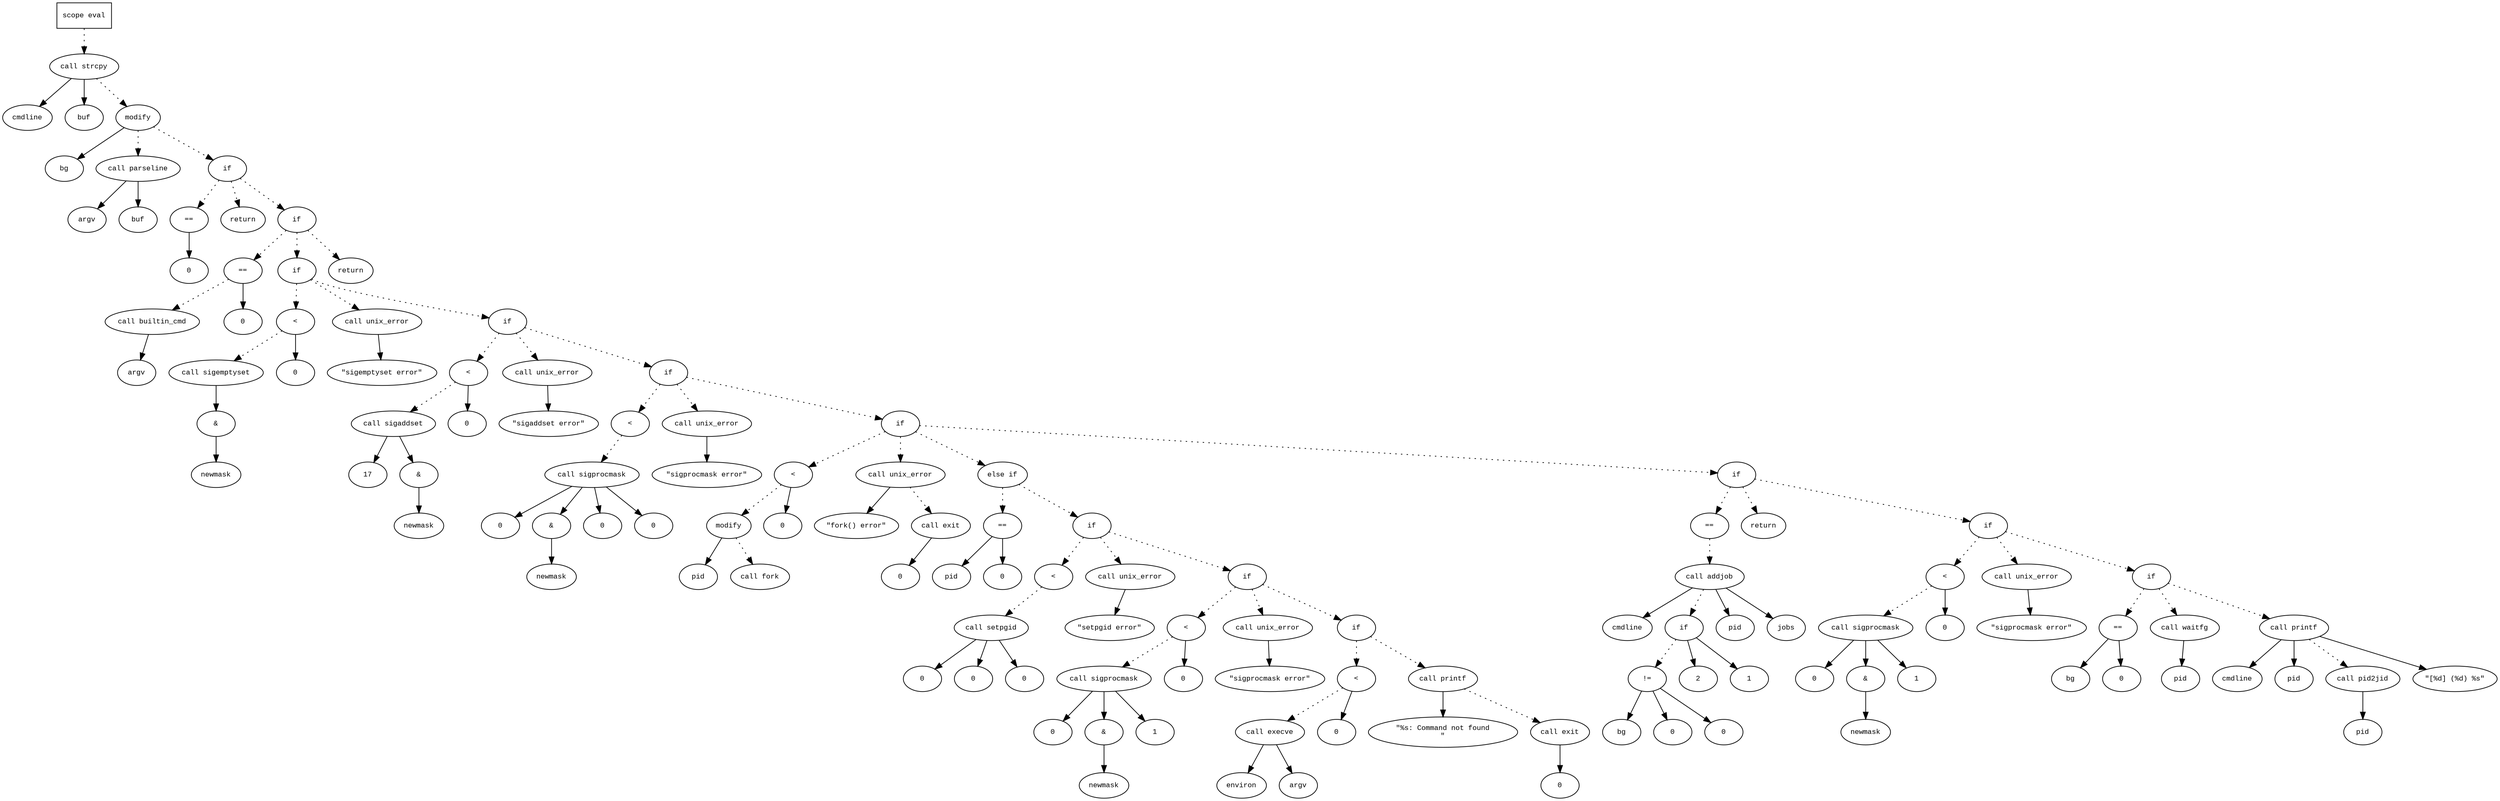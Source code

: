 digraph AST {
  graph [fontname="Times New Roman",fontsize=10];
  node  [fontname="Courier New",fontsize=10];
  edge  [fontname="Times New Roman",fontsize=10];

  node1 [label="scope eval",shape=box];
  node2 [label="call strcpy",shape=ellipse];
  node3 [label="cmdline",shape=ellipse];
  node2 -> node3;
  node4 [label="buf",shape=ellipse];
  node2 -> node4;
  node1 -> node2 [style=dotted];
  node5 [label="modify",shape=ellipse];
  node6 [label="bg",shape=ellipse];
  node5 -> node6;
  node7 [label="call parseline",shape=ellipse];
  node8 [label="argv",shape=ellipse];
  node7 -> node8;
  node9 [label="buf",shape=ellipse];
  node7 -> node9;
  node5 -> node7 [style=dotted];
  node2 -> node5 [style=dotted];
  node10 [label="if",shape=ellipse];
  node5 -> node10 [style=dotted];
  node11 [label="==",shape=ellipse];
  node12 [label="0",shape=ellipse];
  node11 -> node12;
  node10 -> node11 [style=dotted];
  node13 [label="return",shape=ellipse];
  node10 -> node13 [style=dotted];
  node14 [label="if",shape=ellipse];
  node10 -> node14 [style=dotted];
  node15 [label="==",shape=ellipse];
  node16 [label="call builtin_cmd",shape=ellipse];
  node17 [label="argv",shape=ellipse];
  node16 -> node17;
  node15 -> node16 [style=dotted];
  node18 [label="0",shape=ellipse];
  node15 -> node18;
  node14 -> node15 [style=dotted];
  node19 [label="if",shape=ellipse];
  node14 -> node19 [style=dotted];
  node20 [label="<",shape=ellipse];
  node21 [label="call sigemptyset",shape=ellipse];
  node22 [label="&",shape=ellipse];
  node21 -> node22;
  node23 [label="newmask",shape=ellipse];
  node22 -> node23;
  node20 -> node21 [style=dotted];
  node24 [label="0",shape=ellipse];
  node20 -> node24;
  node19 -> node20 [style=dotted];
  node25 [label="call unix_error",shape=ellipse];
  node26 [label="\"sigemptyset error\"",shape=ellipse];
  node25 -> node26;
  node19 -> node25 [style=dotted];
  node27 [label="if",shape=ellipse];
  node19 -> node27 [style=dotted];
  node28 [label="<",shape=ellipse];
  node29 [label="call sigaddset",shape=ellipse];
  node30 [label="17",shape=ellipse];
  node29 -> node30;
  node31 [label="&",shape=ellipse];
  node29 -> node31;
  node32 [label="newmask",shape=ellipse];
  node31 -> node32;
  node28 -> node29 [style=dotted];
  node33 [label="0",shape=ellipse];
  node28 -> node33;
  node27 -> node28 [style=dotted];
  node34 [label="call unix_error",shape=ellipse];
  node35 [label="\"sigaddset error\"",shape=ellipse];
  node34 -> node35;
  node27 -> node34 [style=dotted];
  node36 [label="if",shape=ellipse];
  node27 -> node36 [style=dotted];
  node37 [label="<",shape=ellipse];
  node38 [label="call sigprocmask",shape=ellipse];
  node39 [label="0",shape=ellipse];
  node38 -> node39;
  node40 [label="&",shape=ellipse];
  node38 -> node40;
  node41 [label="newmask",shape=ellipse];
  node40 -> node41;
  node42 [label="0",shape=ellipse];
  node38 -> node42;
  node37 -> node38 [style=dotted];
  node43 [label="0",shape=ellipse];
  node38 -> node43;
  node36 -> node37 [style=dotted];
  node44 [label="call unix_error",shape=ellipse];
  node45 [label="\"sigprocmask error\"",shape=ellipse];
  node44 -> node45;
  node36 -> node44 [style=dotted];
  node46 [label="if",shape=ellipse];
  node36 -> node46 [style=dotted];
  node47 [label="<",shape=ellipse];
  node48 [label="modify",shape=ellipse];
  node49 [label="pid",shape=ellipse];
  node48 -> node49;
  node50 [label="call fork",shape=ellipse];
  node48 -> node50 [style=dotted];
  node47 -> node48 [style=dotted];
  node51 [label="0",shape=ellipse];
  node47 -> node51;
  node46 -> node47 [style=dotted];
  node52 [label="call unix_error",shape=ellipse];
  node53 [label="\"fork() error\"",shape=ellipse];
  node52 -> node53;
  node46 -> node52 [style=dotted];
  node54 [label="call exit",shape=ellipse];
  node55 [label="0",shape=ellipse];
  node54 -> node55;
  node52 -> node54 [style=dotted];
  node56 [label="else if",shape=ellipse];
  node46 -> node56 [style=dotted];
  node57 [label="==",shape=ellipse];
  node58 [label="pid",shape=ellipse];
  node57 -> node58;
  node59 [label="0",shape=ellipse];
  node57 -> node59;
  node56 -> node57 [style=dotted];
  node60 [label="if",shape=ellipse];
  node56 -> node60 [style=dotted];
  node61 [label="<",shape=ellipse];
  node62 [label="call setpgid",shape=ellipse];
  node63 [label="0",shape=ellipse];
  node62 -> node63;
  node64 [label="0",shape=ellipse];
  node62 -> node64;
  node61 -> node62 [style=dotted];
  node65 [label="0",shape=ellipse];
  node62 -> node65;
  node60 -> node61 [style=dotted];
  node66 [label="call unix_error",shape=ellipse];
  node67 [label="\"setpgid error\"",shape=ellipse];
  node66 -> node67;
  node60 -> node66 [style=dotted];
  node68 [label="if",shape=ellipse];
  node60 -> node68 [style=dotted];
  node69 [label="<",shape=ellipse];
  node70 [label="call sigprocmask",shape=ellipse];
  node71 [label="0",shape=ellipse];
  node70 -> node71;
  node72 [label="&",shape=ellipse];
  node70 -> node72;
  node73 [label="newmask",shape=ellipse];
  node72 -> node73;
  node74 [label="1",shape=ellipse];
  node70 -> node74;
  node69 -> node70 [style=dotted];
  node75 [label="0",shape=ellipse];
  node69 -> node75;
  node68 -> node69 [style=dotted];
  node76 [label="call unix_error",shape=ellipse];
  node77 [label="\"sigprocmask error\"",shape=ellipse];
  node76 -> node77;
  node68 -> node76 [style=dotted];
  node78 [label="if",shape=ellipse];
  node68 -> node78 [style=dotted];
  node79 [label="<",shape=ellipse];
  node80 [label="call execve",shape=ellipse];
  node81 [label="environ",shape=ellipse];
  node80 -> node81;
  node82 [label="argv",shape=ellipse];
  node80 -> node82;
  node79 -> node80 [style=dotted];
  node83 [label="0",shape=ellipse];
  node79 -> node83;
  node78 -> node79 [style=dotted];
  node84 [label="call printf",shape=ellipse];
  node85 [label="\"%s: Command not found
\"",shape=ellipse];
  node84 -> node85;
  node78 -> node84 [style=dotted];
  node86 [label="call exit",shape=ellipse];
  node87 [label="0",shape=ellipse];
  node86 -> node87;
  node84 -> node86 [style=dotted];
  node88 [label="if",shape=ellipse];
  node46 -> node88 [style=dotted];
  node89 [label="==",shape=ellipse];
  node90 [label="call addjob",shape=ellipse];
  node91 [label="cmdline",shape=ellipse];
  node90 -> node91;
  node92 [label="if",shape=ellipse];
  node90 -> node92 [style=dotted];
  node93 [label="!=",shape=ellipse];
  node94 [label="bg",shape=ellipse];
  node93 -> node94;
  node95 [label="0",shape=ellipse];
  node93 -> node95;
  node92 -> node93 [style=dotted];
  node96 [label="2",shape=ellipse];
  node92 -> node96;
  node97 [label="1",shape=ellipse];
  node92 -> node97;
  node98 [label="pid",shape=ellipse];
  node90 -> node98;
  node99 [label="jobs",shape=ellipse];
  node90 -> node99;
  node89 -> node90 [style=dotted];
  node100 [label="0",shape=ellipse];
  node93 -> node100;
  node88 -> node89 [style=dotted];
  node101 [label="return",shape=ellipse];
  node88 -> node101 [style=dotted];
  node102 [label="if",shape=ellipse];
  node88 -> node102 [style=dotted];
  node103 [label="<",shape=ellipse];
  node104 [label="call sigprocmask",shape=ellipse];
  node105 [label="0",shape=ellipse];
  node104 -> node105;
  node106 [label="&",shape=ellipse];
  node104 -> node106;
  node107 [label="newmask",shape=ellipse];
  node106 -> node107;
  node108 [label="1",shape=ellipse];
  node104 -> node108;
  node103 -> node104 [style=dotted];
  node109 [label="0",shape=ellipse];
  node103 -> node109;
  node102 -> node103 [style=dotted];
  node110 [label="call unix_error",shape=ellipse];
  node111 [label="\"sigprocmask error\"",shape=ellipse];
  node110 -> node111;
  node102 -> node110 [style=dotted];
  node112 [label="if",shape=ellipse];
  node102 -> node112 [style=dotted];
  node113 [label="==",shape=ellipse];
  node114 [label="bg",shape=ellipse];
  node113 -> node114;
  node115 [label="0",shape=ellipse];
  node113 -> node115;
  node112 -> node113 [style=dotted];
  node116 [label="call waitfg",shape=ellipse];
  node117 [label="pid",shape=ellipse];
  node116 -> node117;
  node112 -> node116 [style=dotted];
  node118 [label="call printf",shape=ellipse];
  node119 [label="cmdline",shape=ellipse];
  node118 -> node119;
  node120 [label="pid",shape=ellipse];
  node118 -> node120;
  node121 [label="call pid2jid",shape=ellipse];
  node122 [label="pid",shape=ellipse];
  node121 -> node122;
  node118 -> node121 [style=dotted];
  node123 [label="\"[%d] (%d) %s\"",shape=ellipse];
  node118 -> node123;
  node112 -> node118 [style=dotted];
  node124 [label="return",shape=ellipse];
  node14 -> node124 [style=dotted];
} 